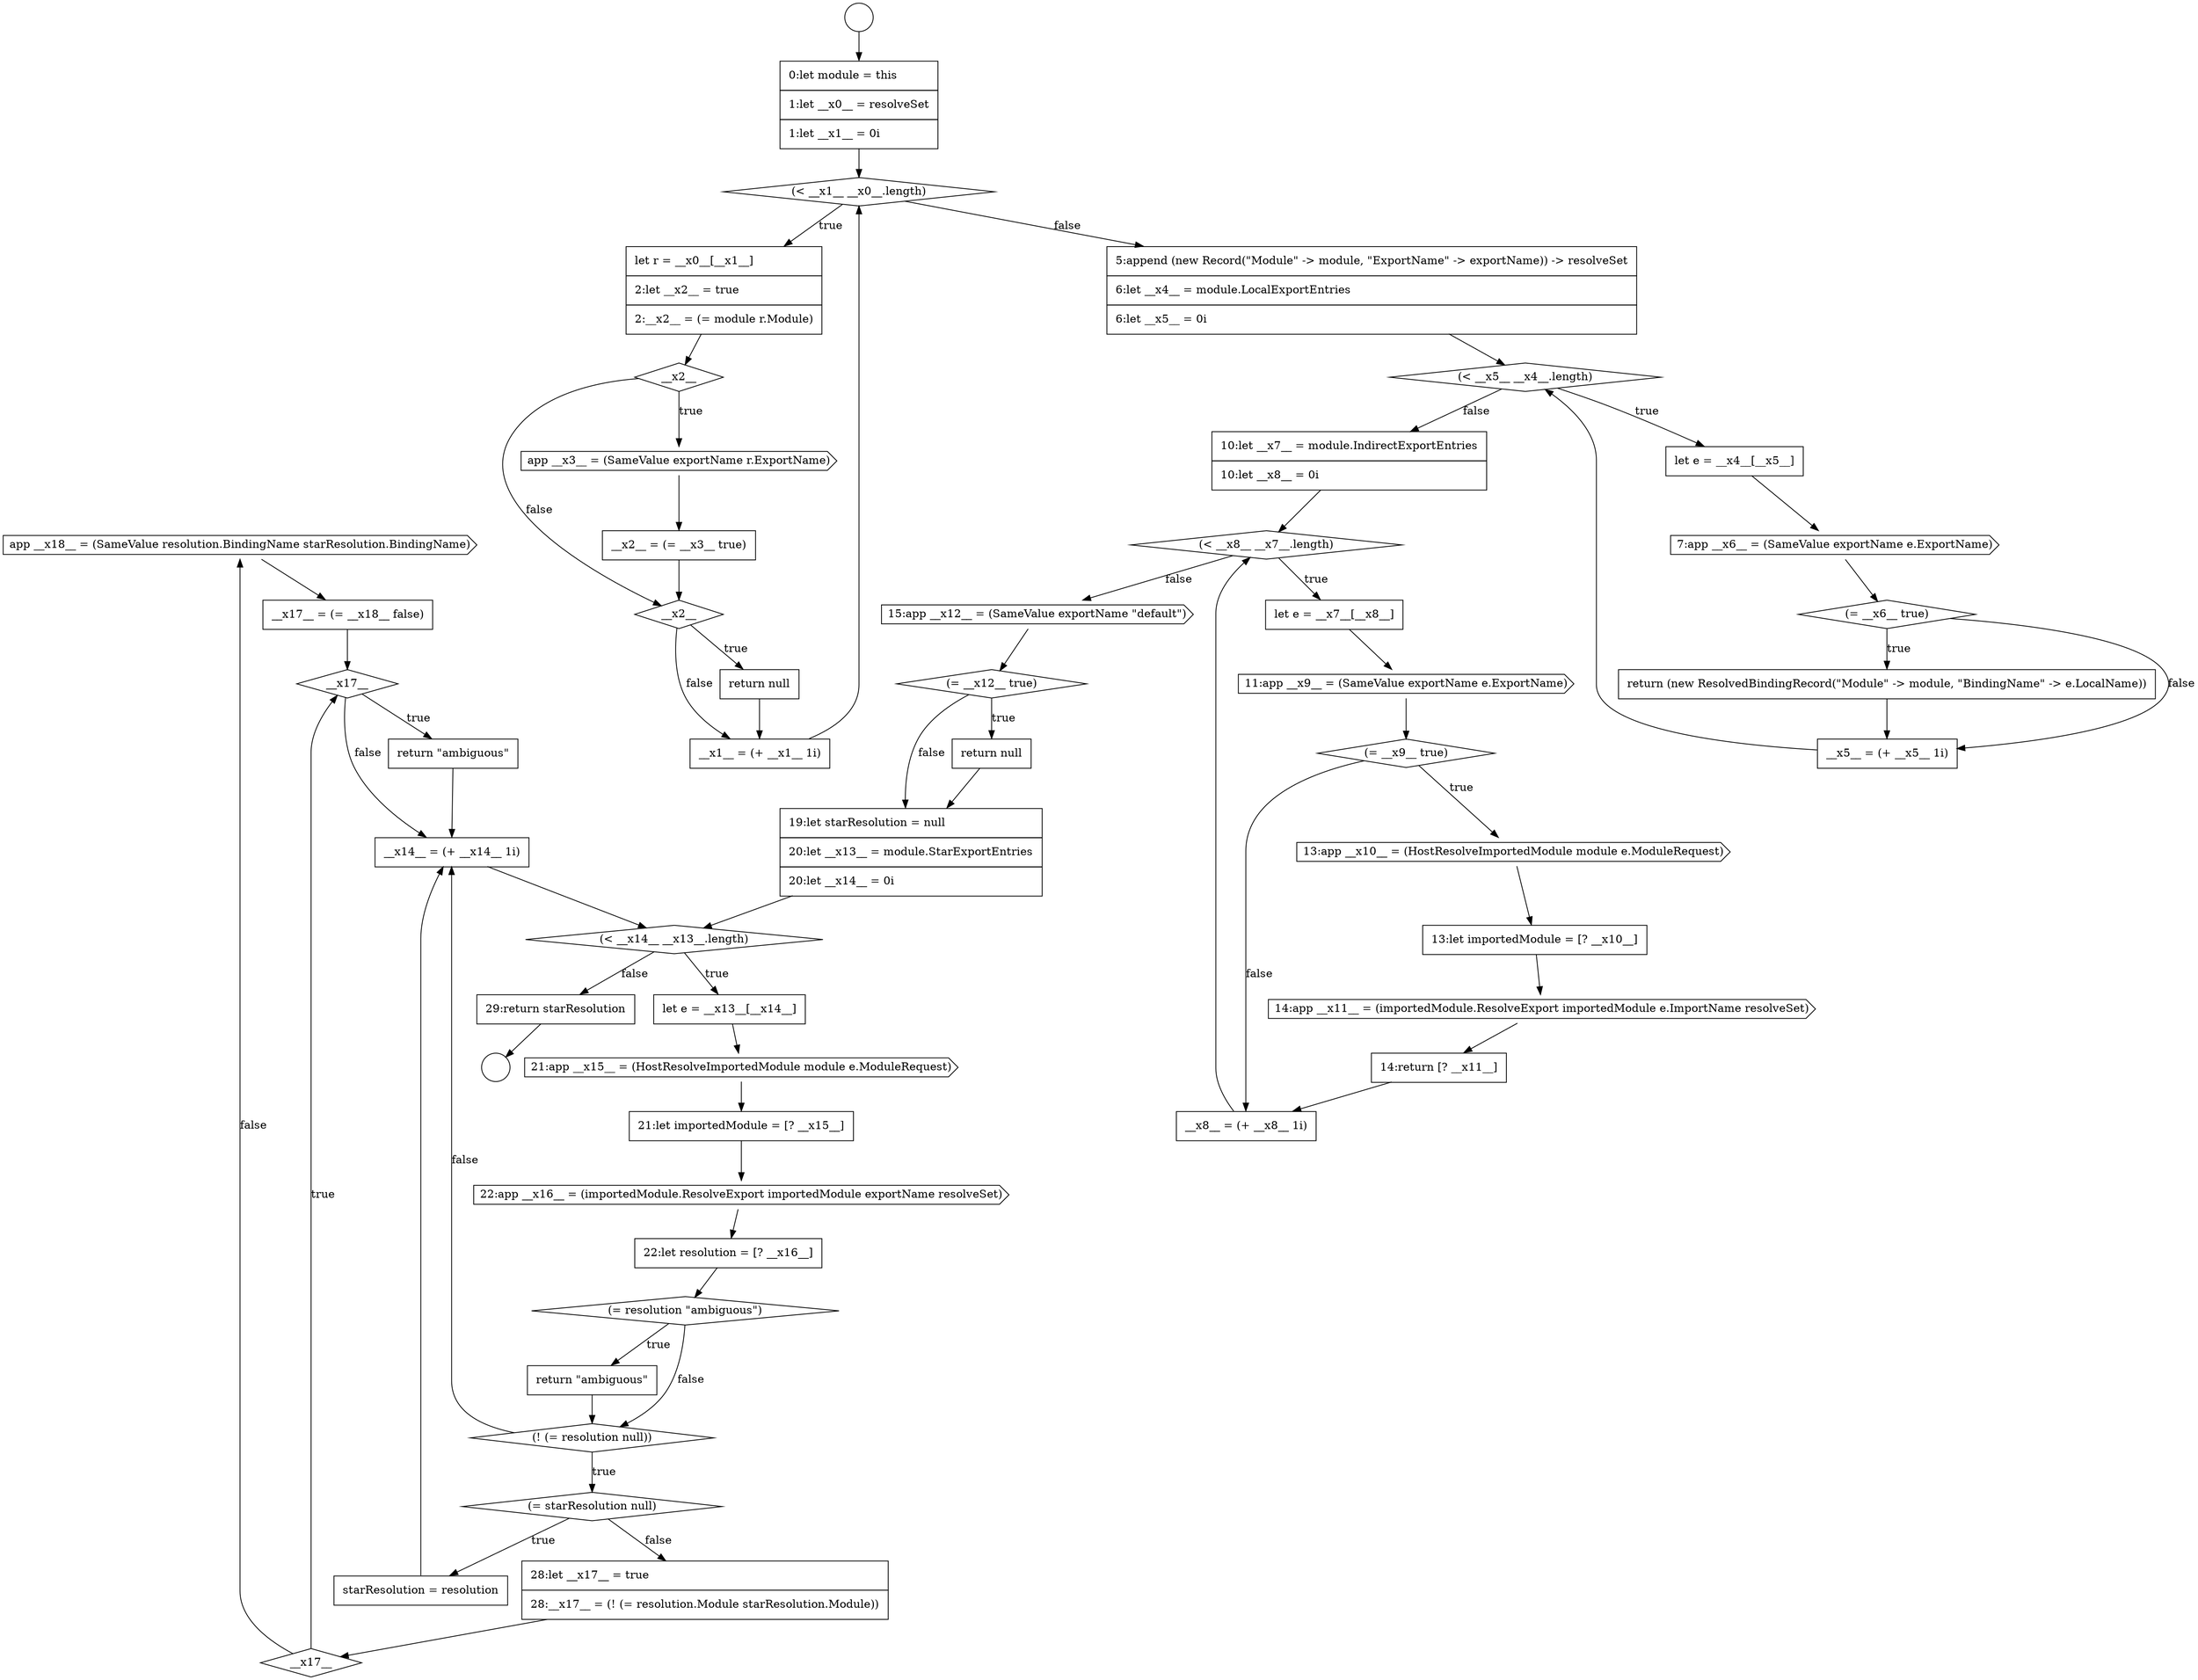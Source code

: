 digraph {
  node9731 [shape=cds, label=<<font color="black">app __x18__ = (SameValue resolution.BindingName starResolution.BindingName)</font>> color="black" fillcolor="white" style=filled]
  node9693 [shape=none, margin=0, label=<<font color="black">
    <table border="0" cellborder="1" cellspacing="0" cellpadding="10">
      <tr><td align="left">__x2__ = (= __x3__ true)</td></tr>
    </table>
  </font>> color="black" fillcolor="white" style=filled]
  node9700 [shape=cds, label=<<font color="black">7:app __x6__ = (SameValue exportName e.ExportName)</font>> color="black" fillcolor="white" style=filled]
  node9730 [shape=diamond, label=<<font color="black">__x17__</font>> color="black" fillcolor="white" style=filled]
  node9714 [shape=cds, label=<<font color="black">15:app __x12__ = (SameValue exportName &quot;default&quot;)</font>> color="black" fillcolor="white" style=filled]
  node9694 [shape=diamond, label=<<font color="black">__x2__</font>> color="black" fillcolor="white" style=filled]
  node9691 [shape=diamond, label=<<font color="black">__x2__</font>> color="black" fillcolor="white" style=filled]
  node9698 [shape=diamond, label=<<font color="black">(&lt; __x5__ __x4__.length)</font>> color="black" fillcolor="white" style=filled]
  node9690 [shape=none, margin=0, label=<<font color="black">
    <table border="0" cellborder="1" cellspacing="0" cellpadding="10">
      <tr><td align="left">let r = __x0__[__x1__]</td></tr>
      <tr><td align="left">2:let __x2__ = true</td></tr>
      <tr><td align="left">2:__x2__ = (= module r.Module)</td></tr>
    </table>
  </font>> color="black" fillcolor="white" style=filled]
  node9732 [shape=none, margin=0, label=<<font color="black">
    <table border="0" cellborder="1" cellspacing="0" cellpadding="10">
      <tr><td align="left">__x17__ = (= __x18__ false)</td></tr>
    </table>
  </font>> color="black" fillcolor="white" style=filled]
  node9686 [shape=circle label=" " color="black" fillcolor="white" style=filled]
  node9697 [shape=none, margin=0, label=<<font color="black">
    <table border="0" cellborder="1" cellspacing="0" cellpadding="10">
      <tr><td align="left">5:append (new Record(&quot;Module&quot; -&gt; module, &quot;ExportName&quot; -&gt; exportName)) -&gt; resolveSet</td></tr>
      <tr><td align="left">6:let __x4__ = module.LocalExportEntries</td></tr>
      <tr><td align="left">6:let __x5__ = 0i</td></tr>
    </table>
  </font>> color="black" fillcolor="white" style=filled]
  node9704 [shape=none, margin=0, label=<<font color="black">
    <table border="0" cellborder="1" cellspacing="0" cellpadding="10">
      <tr><td align="left">10:let __x7__ = module.IndirectExportEntries</td></tr>
      <tr><td align="left">10:let __x8__ = 0i</td></tr>
    </table>
  </font>> color="black" fillcolor="white" style=filled]
  node9717 [shape=none, margin=0, label=<<font color="black">
    <table border="0" cellborder="1" cellspacing="0" cellpadding="10">
      <tr><td align="left">19:let starResolution = null</td></tr>
      <tr><td align="left">20:let __x13__ = module.StarExportEntries</td></tr>
      <tr><td align="left">20:let __x14__ = 0i</td></tr>
    </table>
  </font>> color="black" fillcolor="white" style=filled]
  node9735 [shape=none, margin=0, label=<<font color="black">
    <table border="0" cellborder="1" cellspacing="0" cellpadding="10">
      <tr><td align="left">__x14__ = (+ __x14__ 1i)</td></tr>
    </table>
  </font>> color="black" fillcolor="white" style=filled]
  node9708 [shape=diamond, label=<<font color="black">(= __x9__ true)</font>> color="black" fillcolor="white" style=filled]
  node9725 [shape=none, margin=0, label=<<font color="black">
    <table border="0" cellborder="1" cellspacing="0" cellpadding="10">
      <tr><td align="left">return &quot;ambiguous&quot;</td></tr>
    </table>
  </font>> color="black" fillcolor="white" style=filled]
  node9712 [shape=none, margin=0, label=<<font color="black">
    <table border="0" cellborder="1" cellspacing="0" cellpadding="10">
      <tr><td align="left">14:return [? __x11__]</td></tr>
    </table>
  </font>> color="black" fillcolor="white" style=filled]
  node9703 [shape=none, margin=0, label=<<font color="black">
    <table border="0" cellborder="1" cellspacing="0" cellpadding="10">
      <tr><td align="left">__x5__ = (+ __x5__ 1i)</td></tr>
    </table>
  </font>> color="black" fillcolor="white" style=filled]
  node9720 [shape=cds, label=<<font color="black">21:app __x15__ = (HostResolveImportedModule module e.ModuleRequest)</font>> color="black" fillcolor="white" style=filled]
  node9688 [shape=none, margin=0, label=<<font color="black">
    <table border="0" cellborder="1" cellspacing="0" cellpadding="10">
      <tr><td align="left">0:let module = this</td></tr>
      <tr><td align="left">1:let __x0__ = resolveSet</td></tr>
      <tr><td align="left">1:let __x1__ = 0i</td></tr>
    </table>
  </font>> color="black" fillcolor="white" style=filled]
  node9705 [shape=diamond, label=<<font color="black">(&lt; __x8__ __x7__.length)</font>> color="black" fillcolor="white" style=filled]
  node9722 [shape=cds, label=<<font color="black">22:app __x16__ = (importedModule.ResolveExport importedModule exportName resolveSet)</font>> color="black" fillcolor="white" style=filled]
  node9734 [shape=none, margin=0, label=<<font color="black">
    <table border="0" cellborder="1" cellspacing="0" cellpadding="10">
      <tr><td align="left">return &quot;ambiguous&quot;</td></tr>
    </table>
  </font>> color="black" fillcolor="white" style=filled]
  node9699 [shape=none, margin=0, label=<<font color="black">
    <table border="0" cellborder="1" cellspacing="0" cellpadding="10">
      <tr><td align="left">let e = __x4__[__x5__]</td></tr>
    </table>
  </font>> color="black" fillcolor="white" style=filled]
  node9689 [shape=diamond, label=<<font color="black">(&lt; __x1__ __x0__.length)</font>> color="black" fillcolor="white" style=filled]
  node9716 [shape=none, margin=0, label=<<font color="black">
    <table border="0" cellborder="1" cellspacing="0" cellpadding="10">
      <tr><td align="left">return null</td></tr>
    </table>
  </font>> color="black" fillcolor="white" style=filled]
  node9726 [shape=diamond, label=<<font color="black">(! (= resolution null))</font>> color="black" fillcolor="white" style=filled]
  node9709 [shape=cds, label=<<font color="black">13:app __x10__ = (HostResolveImportedModule module e.ModuleRequest)</font>> color="black" fillcolor="white" style=filled]
  node9721 [shape=none, margin=0, label=<<font color="black">
    <table border="0" cellborder="1" cellspacing="0" cellpadding="10">
      <tr><td align="left">21:let importedModule = [? __x15__]</td></tr>
    </table>
  </font>> color="black" fillcolor="white" style=filled]
  node9733 [shape=diamond, label=<<font color="black">__x17__</font>> color="black" fillcolor="white" style=filled]
  node9706 [shape=none, margin=0, label=<<font color="black">
    <table border="0" cellborder="1" cellspacing="0" cellpadding="10">
      <tr><td align="left">let e = __x7__[__x8__]</td></tr>
    </table>
  </font>> color="black" fillcolor="white" style=filled]
  node9719 [shape=none, margin=0, label=<<font color="black">
    <table border="0" cellborder="1" cellspacing="0" cellpadding="10">
      <tr><td align="left">let e = __x13__[__x14__]</td></tr>
    </table>
  </font>> color="black" fillcolor="white" style=filled]
  node9687 [shape=circle label=" " color="black" fillcolor="white" style=filled]
  node9729 [shape=none, margin=0, label=<<font color="black">
    <table border="0" cellborder="1" cellspacing="0" cellpadding="10">
      <tr><td align="left">28:let __x17__ = true</td></tr>
      <tr><td align="left">28:__x17__ = (! (= resolution.Module starResolution.Module))</td></tr>
    </table>
  </font>> color="black" fillcolor="white" style=filled]
  node9713 [shape=none, margin=0, label=<<font color="black">
    <table border="0" cellborder="1" cellspacing="0" cellpadding="10">
      <tr><td align="left">__x8__ = (+ __x8__ 1i)</td></tr>
    </table>
  </font>> color="black" fillcolor="white" style=filled]
  node9723 [shape=none, margin=0, label=<<font color="black">
    <table border="0" cellborder="1" cellspacing="0" cellpadding="10">
      <tr><td align="left">22:let resolution = [? __x16__]</td></tr>
    </table>
  </font>> color="black" fillcolor="white" style=filled]
  node9702 [shape=none, margin=0, label=<<font color="black">
    <table border="0" cellborder="1" cellspacing="0" cellpadding="10">
      <tr><td align="left">return (new ResolvedBindingRecord(&quot;Module&quot; -&gt; module, &quot;BindingName&quot; -&gt; e.LocalName))</td></tr>
    </table>
  </font>> color="black" fillcolor="white" style=filled]
  node9727 [shape=diamond, label=<<font color="black">(= starResolution null)</font>> color="black" fillcolor="white" style=filled]
  node9695 [shape=none, margin=0, label=<<font color="black">
    <table border="0" cellborder="1" cellspacing="0" cellpadding="10">
      <tr><td align="left">return null</td></tr>
    </table>
  </font>> color="black" fillcolor="white" style=filled]
  node9710 [shape=none, margin=0, label=<<font color="black">
    <table border="0" cellborder="1" cellspacing="0" cellpadding="10">
      <tr><td align="left">13:let importedModule = [? __x10__]</td></tr>
    </table>
  </font>> color="black" fillcolor="white" style=filled]
  node9715 [shape=diamond, label=<<font color="black">(= __x12__ true)</font>> color="black" fillcolor="white" style=filled]
  node9707 [shape=cds, label=<<font color="black">11:app __x9__ = (SameValue exportName e.ExportName)</font>> color="black" fillcolor="white" style=filled]
  node9724 [shape=diamond, label=<<font color="black">(= resolution &quot;ambiguous&quot;)</font>> color="black" fillcolor="white" style=filled]
  node9692 [shape=cds, label=<<font color="black">app __x3__ = (SameValue exportName r.ExportName)</font>> color="black" fillcolor="white" style=filled]
  node9736 [shape=none, margin=0, label=<<font color="black">
    <table border="0" cellborder="1" cellspacing="0" cellpadding="10">
      <tr><td align="left">29:return starResolution</td></tr>
    </table>
  </font>> color="black" fillcolor="white" style=filled]
  node9718 [shape=diamond, label=<<font color="black">(&lt; __x14__ __x13__.length)</font>> color="black" fillcolor="white" style=filled]
  node9701 [shape=diamond, label=<<font color="black">(= __x6__ true)</font>> color="black" fillcolor="white" style=filled]
  node9711 [shape=cds, label=<<font color="black">14:app __x11__ = (importedModule.ResolveExport importedModule e.ImportName resolveSet)</font>> color="black" fillcolor="white" style=filled]
  node9728 [shape=none, margin=0, label=<<font color="black">
    <table border="0" cellborder="1" cellspacing="0" cellpadding="10">
      <tr><td align="left">starResolution = resolution</td></tr>
    </table>
  </font>> color="black" fillcolor="white" style=filled]
  node9696 [shape=none, margin=0, label=<<font color="black">
    <table border="0" cellborder="1" cellspacing="0" cellpadding="10">
      <tr><td align="left">__x1__ = (+ __x1__ 1i)</td></tr>
    </table>
  </font>> color="black" fillcolor="white" style=filled]
  node9699 -> node9700 [ color="black"]
  node9728 -> node9735 [ color="black"]
  node9711 -> node9712 [ color="black"]
  node9696 -> node9689 [ color="black"]
  node9718 -> node9719 [label=<<font color="black">true</font>> color="black"]
  node9718 -> node9736 [label=<<font color="black">false</font>> color="black"]
  node9686 -> node9688 [ color="black"]
  node9692 -> node9693 [ color="black"]
  node9735 -> node9718 [ color="black"]
  node9707 -> node9708 [ color="black"]
  node9734 -> node9735 [ color="black"]
  node9729 -> node9730 [ color="black"]
  node9724 -> node9725 [label=<<font color="black">true</font>> color="black"]
  node9724 -> node9726 [label=<<font color="black">false</font>> color="black"]
  node9695 -> node9696 [ color="black"]
  node9722 -> node9723 [ color="black"]
  node9701 -> node9702 [label=<<font color="black">true</font>> color="black"]
  node9701 -> node9703 [label=<<font color="black">false</font>> color="black"]
  node9730 -> node9733 [label=<<font color="black">true</font>> color="black"]
  node9730 -> node9731 [label=<<font color="black">false</font>> color="black"]
  node9691 -> node9692 [label=<<font color="black">true</font>> color="black"]
  node9691 -> node9694 [label=<<font color="black">false</font>> color="black"]
  node9716 -> node9717 [ color="black"]
  node9717 -> node9718 [ color="black"]
  node9709 -> node9710 [ color="black"]
  node9702 -> node9703 [ color="black"]
  node9705 -> node9706 [label=<<font color="black">true</font>> color="black"]
  node9705 -> node9714 [label=<<font color="black">false</font>> color="black"]
  node9732 -> node9733 [ color="black"]
  node9715 -> node9716 [label=<<font color="black">true</font>> color="black"]
  node9715 -> node9717 [label=<<font color="black">false</font>> color="black"]
  node9700 -> node9701 [ color="black"]
  node9689 -> node9690 [label=<<font color="black">true</font>> color="black"]
  node9689 -> node9697 [label=<<font color="black">false</font>> color="black"]
  node9694 -> node9695 [label=<<font color="black">true</font>> color="black"]
  node9694 -> node9696 [label=<<font color="black">false</font>> color="black"]
  node9697 -> node9698 [ color="black"]
  node9720 -> node9721 [ color="black"]
  node9736 -> node9687 [ color="black"]
  node9721 -> node9722 [ color="black"]
  node9703 -> node9698 [ color="black"]
  node9708 -> node9709 [label=<<font color="black">true</font>> color="black"]
  node9708 -> node9713 [label=<<font color="black">false</font>> color="black"]
  node9719 -> node9720 [ color="black"]
  node9727 -> node9728 [label=<<font color="black">true</font>> color="black"]
  node9727 -> node9729 [label=<<font color="black">false</font>> color="black"]
  node9704 -> node9705 [ color="black"]
  node9693 -> node9694 [ color="black"]
  node9713 -> node9705 [ color="black"]
  node9723 -> node9724 [ color="black"]
  node9712 -> node9713 [ color="black"]
  node9706 -> node9707 [ color="black"]
  node9731 -> node9732 [ color="black"]
  node9698 -> node9699 [label=<<font color="black">true</font>> color="black"]
  node9698 -> node9704 [label=<<font color="black">false</font>> color="black"]
  node9688 -> node9689 [ color="black"]
  node9690 -> node9691 [ color="black"]
  node9710 -> node9711 [ color="black"]
  node9714 -> node9715 [ color="black"]
  node9726 -> node9727 [label=<<font color="black">true</font>> color="black"]
  node9726 -> node9735 [label=<<font color="black">false</font>> color="black"]
  node9725 -> node9726 [ color="black"]
  node9733 -> node9734 [label=<<font color="black">true</font>> color="black"]
  node9733 -> node9735 [label=<<font color="black">false</font>> color="black"]
}
